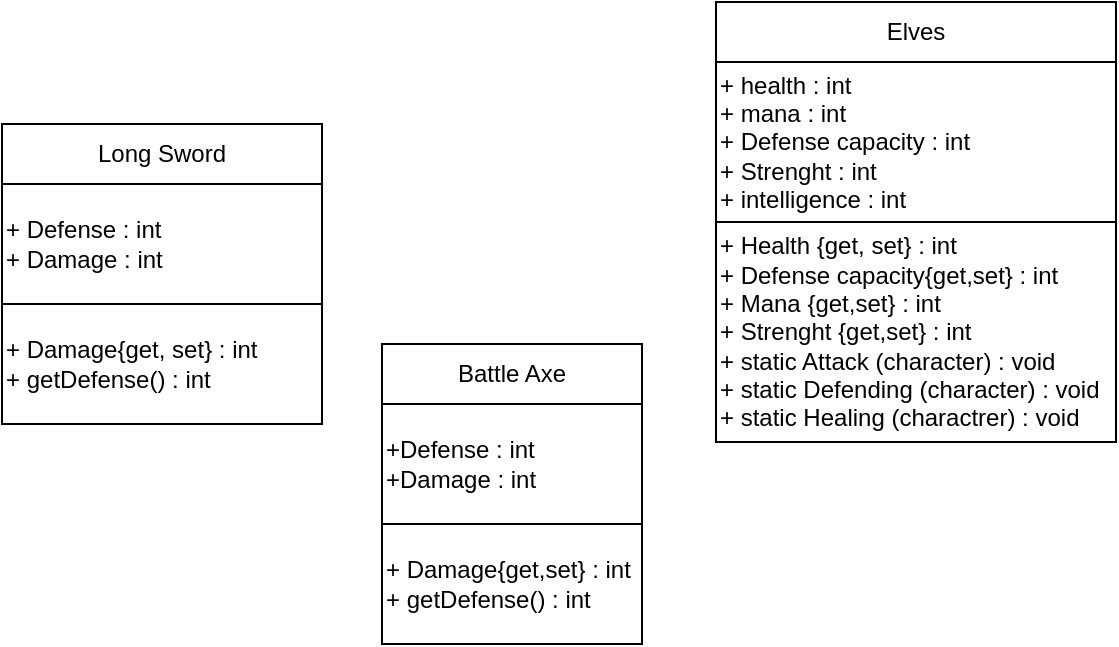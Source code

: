 <mxfile>
    <diagram id="lH3L_RpK333wMIv_Kzh7" name="Page-1">
        <mxGraphModel dx="1280" dy="503" grid="1" gridSize="10" guides="1" tooltips="1" connect="1" arrows="1" fold="1" page="1" pageScale="1" pageWidth="827" pageHeight="1169" math="0" shadow="0">
            <root>
                <mxCell id="0"/>
                <mxCell id="1" parent="0"/>
                <mxCell id="3" value="+ Health {get, set} : int&lt;br&gt;+ Defense capacity{get,set} : int&lt;br&gt;+ Mana {get,set} : int&lt;br&gt;+ Strenght {get,set} : int&lt;br&gt;+ static Attack (character) : void&lt;br&gt;+ static Defending (character) : void&lt;br&gt;+ static Healing (charactrer) : void" style="rounded=0;whiteSpace=wrap;html=1;align=left;" vertex="1" parent="1">
                    <mxGeometry x="627" y="1059" width="200" height="110" as="geometry"/>
                </mxCell>
                <mxCell id="4" value="&lt;div&gt;&lt;span&gt;+ health : int&lt;/span&gt;&lt;/div&gt;&lt;div&gt;&lt;span&gt;+ mana : int&lt;/span&gt;&lt;/div&gt;&lt;div&gt;&lt;span&gt;+ Defense capacity : int&amp;nbsp;&lt;/span&gt;&lt;/div&gt;&lt;div&gt;&lt;span&gt;+ Strenght : int&lt;/span&gt;&lt;/div&gt;&lt;div&gt;&lt;span&gt;+ intelligence : int&lt;/span&gt;&lt;/div&gt;" style="rounded=0;whiteSpace=wrap;html=1;align=left;" vertex="1" parent="1">
                    <mxGeometry x="627" y="979" width="200" height="80" as="geometry"/>
                </mxCell>
                <mxCell id="5" value="Elves" style="rounded=0;whiteSpace=wrap;html=1;" vertex="1" parent="1">
                    <mxGeometry x="627" y="949" width="200" height="30" as="geometry"/>
                </mxCell>
                <mxCell id="6" value="+ Damage{get,set} : int&lt;br&gt;+ getDefense() : int" style="rounded=0;whiteSpace=wrap;html=1;align=left;" vertex="1" parent="1">
                    <mxGeometry x="460" y="1210" width="130" height="60" as="geometry"/>
                </mxCell>
                <mxCell id="7" value="+Defense : int&lt;br&gt;+Damage : int" style="rounded=0;whiteSpace=wrap;html=1;align=left;" vertex="1" parent="1">
                    <mxGeometry x="460" y="1150" width="130" height="60" as="geometry"/>
                </mxCell>
                <mxCell id="8" value="Battle Axe" style="rounded=0;whiteSpace=wrap;html=1;" vertex="1" parent="1">
                    <mxGeometry x="460" y="1120" width="130" height="30" as="geometry"/>
                </mxCell>
                <mxCell id="9" value="+ Damage{get, set} : int&lt;br&gt;+ getDefense() : int" style="rounded=0;whiteSpace=wrap;html=1;align=left;" vertex="1" parent="1">
                    <mxGeometry x="270" y="1100" width="160" height="60" as="geometry"/>
                </mxCell>
                <mxCell id="10" value="+ Defense : int&lt;br&gt;+ Damage : int" style="rounded=0;whiteSpace=wrap;html=1;align=left;" vertex="1" parent="1">
                    <mxGeometry x="270" y="1040" width="160" height="60" as="geometry"/>
                </mxCell>
                <mxCell id="11" value="Long Sword" style="rounded=0;whiteSpace=wrap;html=1;" vertex="1" parent="1">
                    <mxGeometry x="270" y="1010" width="160" height="30" as="geometry"/>
                </mxCell>
            </root>
        </mxGraphModel>
    </diagram>
</mxfile>